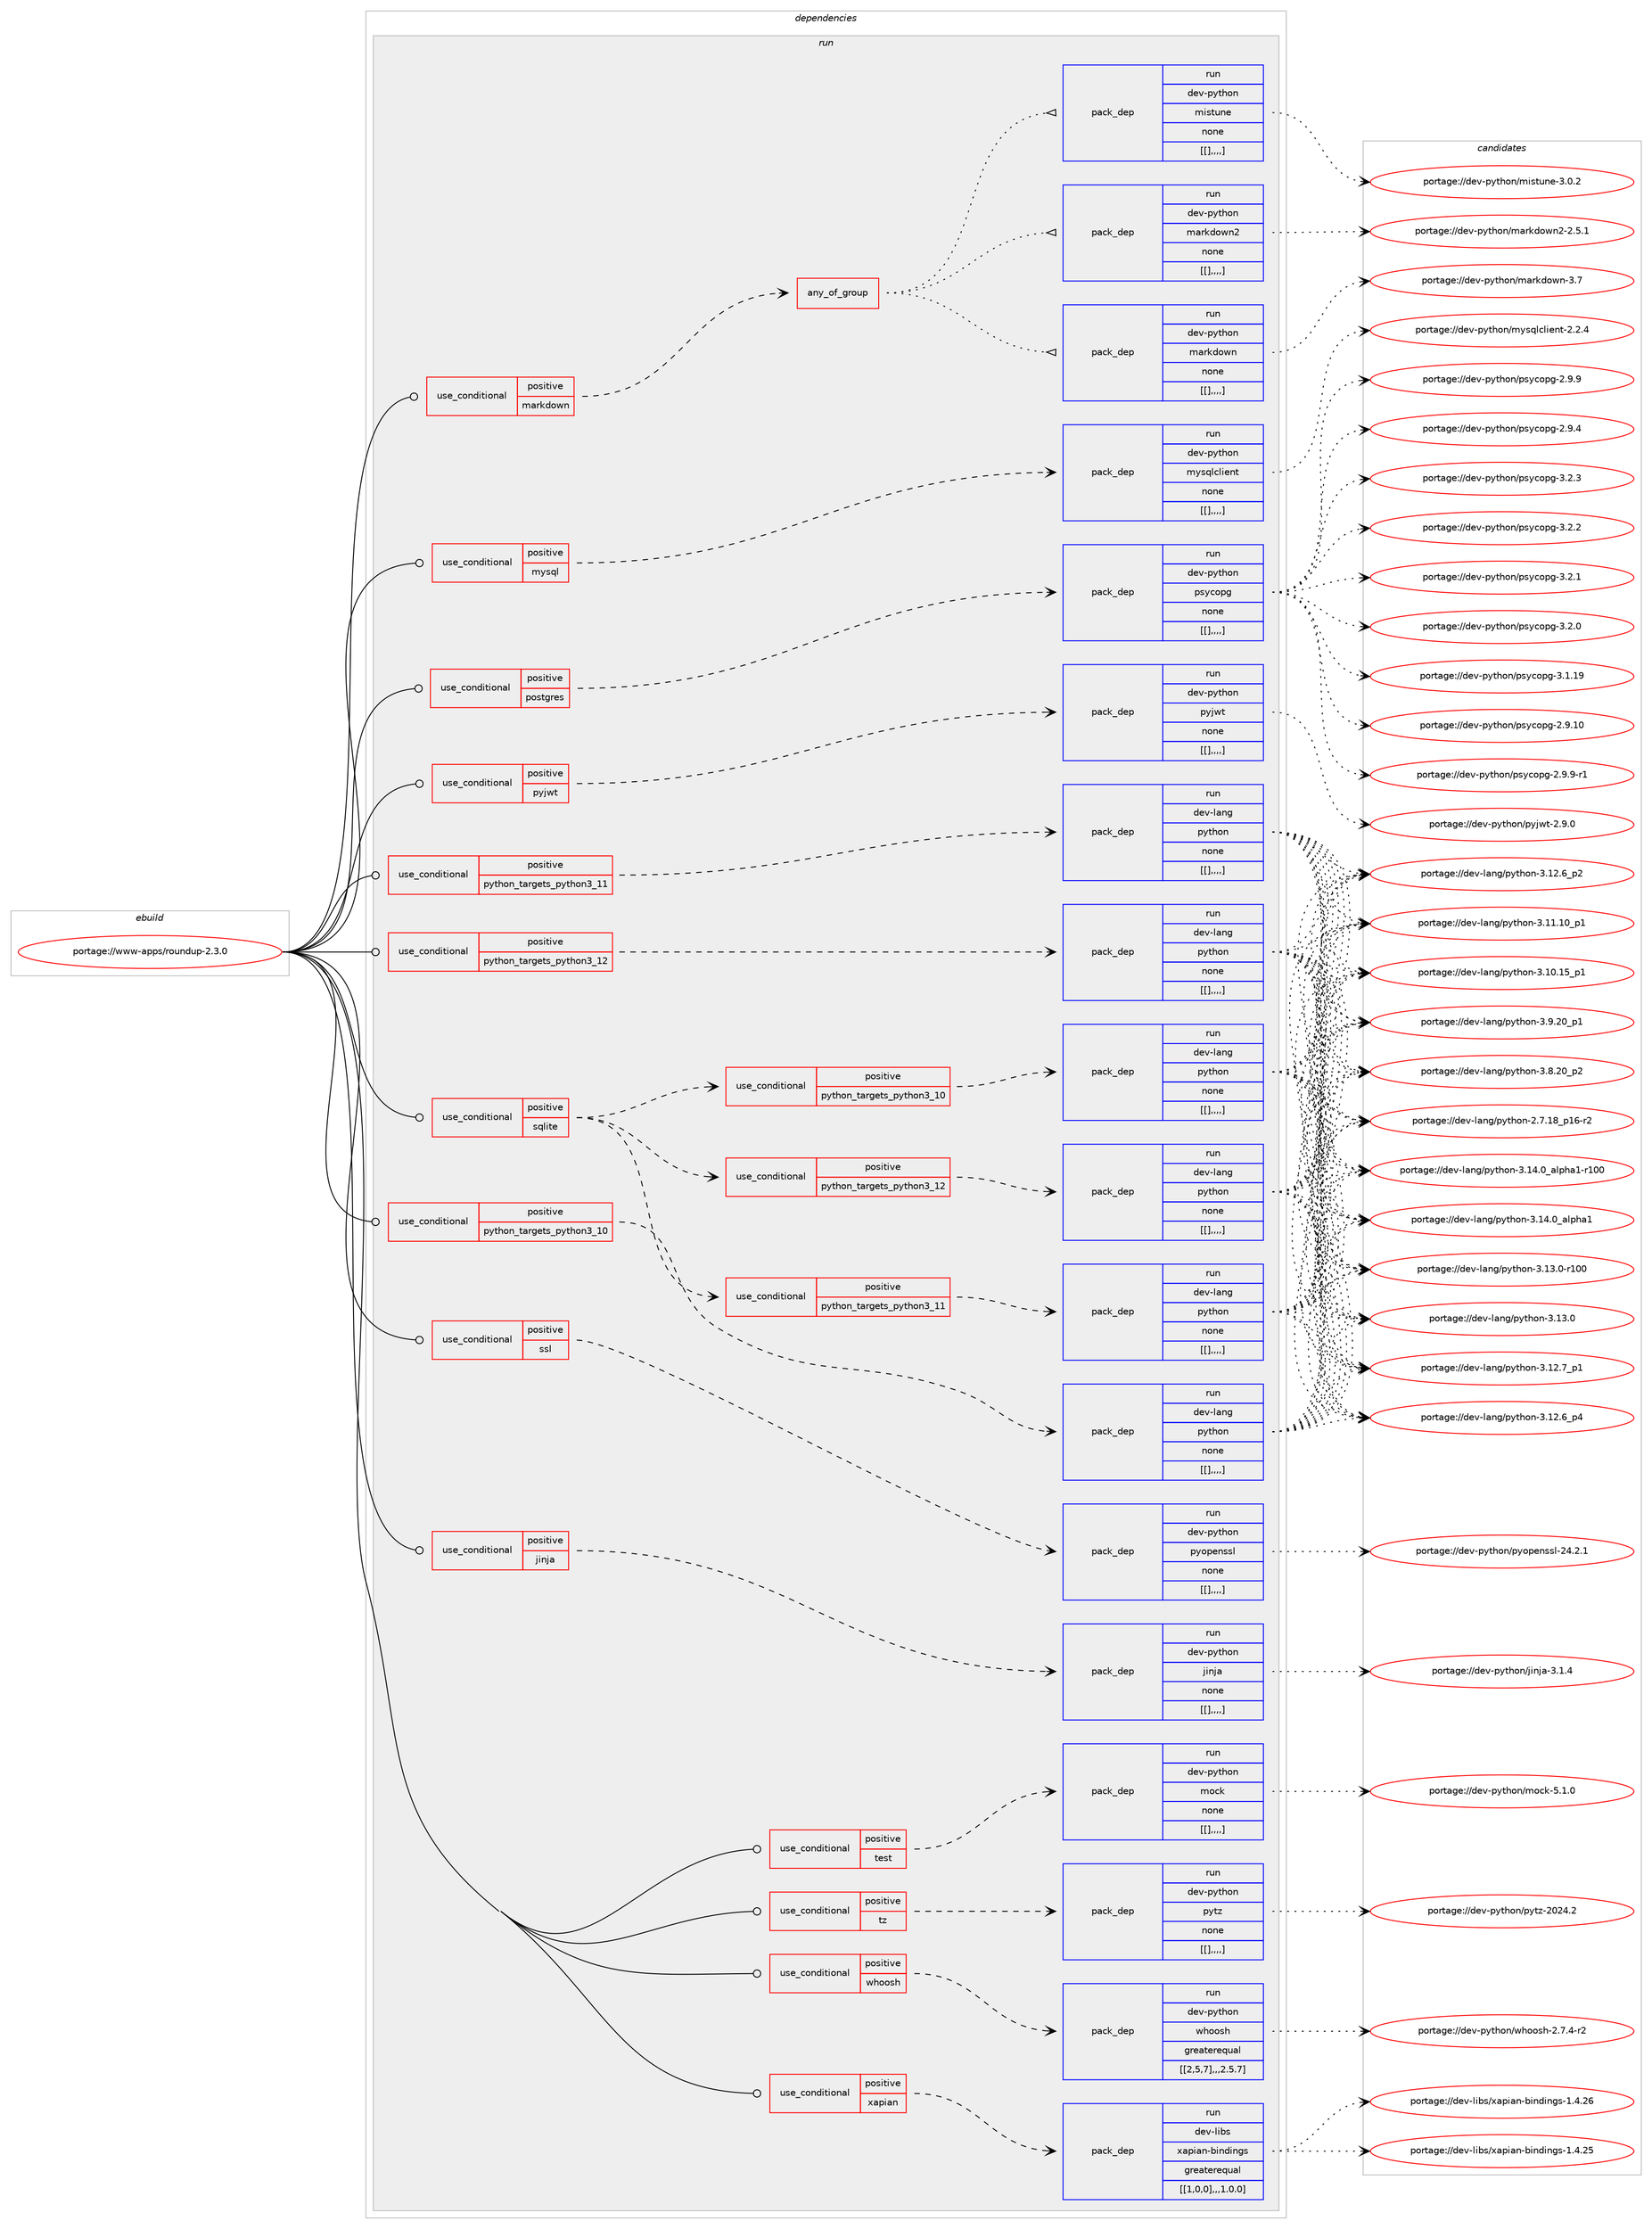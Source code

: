 digraph prolog {

# *************
# Graph options
# *************

newrank=true;
concentrate=true;
compound=true;
graph [rankdir=LR,fontname=Helvetica,fontsize=10,ranksep=1.5];#, ranksep=2.5, nodesep=0.2];
edge  [arrowhead=vee];
node  [fontname=Helvetica,fontsize=10];

# **********
# The ebuild
# **********

subgraph cluster_leftcol {
color=gray;
label=<<i>ebuild</i>>;
id [label="portage://www-apps/roundup-2.3.0", color=red, width=4, href="../www-apps/roundup-2.3.0.svg"];
}

# ****************
# The dependencies
# ****************

subgraph cluster_midcol {
color=gray;
label=<<i>dependencies</i>>;
subgraph cluster_compile {
fillcolor="#eeeeee";
style=filled;
label=<<i>compile</i>>;
}
subgraph cluster_compileandrun {
fillcolor="#eeeeee";
style=filled;
label=<<i>compile and run</i>>;
}
subgraph cluster_run {
fillcolor="#eeeeee";
style=filled;
label=<<i>run</i>>;
subgraph cond126294 {
dependency471736 [label=<<TABLE BORDER="0" CELLBORDER="1" CELLSPACING="0" CELLPADDING="4"><TR><TD ROWSPAN="3" CELLPADDING="10">use_conditional</TD></TR><TR><TD>positive</TD></TR><TR><TD>jinja</TD></TR></TABLE>>, shape=none, color=red];
subgraph pack341909 {
dependency471757 [label=<<TABLE BORDER="0" CELLBORDER="1" CELLSPACING="0" CELLPADDING="4" WIDTH="220"><TR><TD ROWSPAN="6" CELLPADDING="30">pack_dep</TD></TR><TR><TD WIDTH="110">run</TD></TR><TR><TD>dev-python</TD></TR><TR><TD>jinja</TD></TR><TR><TD>none</TD></TR><TR><TD>[[],,,,]</TD></TR></TABLE>>, shape=none, color=blue];
}
dependency471736:e -> dependency471757:w [weight=20,style="dashed",arrowhead="vee"];
}
id:e -> dependency471736:w [weight=20,style="solid",arrowhead="odot"];
subgraph cond126307 {
dependency471785 [label=<<TABLE BORDER="0" CELLBORDER="1" CELLSPACING="0" CELLPADDING="4"><TR><TD ROWSPAN="3" CELLPADDING="10">use_conditional</TD></TR><TR><TD>positive</TD></TR><TR><TD>markdown</TD></TR></TABLE>>, shape=none, color=red];
subgraph any3350 {
dependency471788 [label=<<TABLE BORDER="0" CELLBORDER="1" CELLSPACING="0" CELLPADDING="4"><TR><TD CELLPADDING="10">any_of_group</TD></TR></TABLE>>, shape=none, color=red];subgraph pack341975 {
dependency471854 [label=<<TABLE BORDER="0" CELLBORDER="1" CELLSPACING="0" CELLPADDING="4" WIDTH="220"><TR><TD ROWSPAN="6" CELLPADDING="30">pack_dep</TD></TR><TR><TD WIDTH="110">run</TD></TR><TR><TD>dev-python</TD></TR><TR><TD>markdown</TD></TR><TR><TD>none</TD></TR><TR><TD>[[],,,,]</TD></TR></TABLE>>, shape=none, color=blue];
}
dependency471788:e -> dependency471854:w [weight=20,style="dotted",arrowhead="oinv"];
subgraph pack341976 {
dependency471860 [label=<<TABLE BORDER="0" CELLBORDER="1" CELLSPACING="0" CELLPADDING="4" WIDTH="220"><TR><TD ROWSPAN="6" CELLPADDING="30">pack_dep</TD></TR><TR><TD WIDTH="110">run</TD></TR><TR><TD>dev-python</TD></TR><TR><TD>markdown2</TD></TR><TR><TD>none</TD></TR><TR><TD>[[],,,,]</TD></TR></TABLE>>, shape=none, color=blue];
}
dependency471788:e -> dependency471860:w [weight=20,style="dotted",arrowhead="oinv"];
subgraph pack341979 {
dependency471865 [label=<<TABLE BORDER="0" CELLBORDER="1" CELLSPACING="0" CELLPADDING="4" WIDTH="220"><TR><TD ROWSPAN="6" CELLPADDING="30">pack_dep</TD></TR><TR><TD WIDTH="110">run</TD></TR><TR><TD>dev-python</TD></TR><TR><TD>mistune</TD></TR><TR><TD>none</TD></TR><TR><TD>[[],,,,]</TD></TR></TABLE>>, shape=none, color=blue];
}
dependency471788:e -> dependency471865:w [weight=20,style="dotted",arrowhead="oinv"];
}
dependency471785:e -> dependency471788:w [weight=20,style="dashed",arrowhead="vee"];
}
id:e -> dependency471785:w [weight=20,style="solid",arrowhead="odot"];
subgraph cond126336 {
dependency471918 [label=<<TABLE BORDER="0" CELLBORDER="1" CELLSPACING="0" CELLPADDING="4"><TR><TD ROWSPAN="3" CELLPADDING="10">use_conditional</TD></TR><TR><TD>positive</TD></TR><TR><TD>mysql</TD></TR></TABLE>>, shape=none, color=red];
subgraph pack342032 {
dependency471955 [label=<<TABLE BORDER="0" CELLBORDER="1" CELLSPACING="0" CELLPADDING="4" WIDTH="220"><TR><TD ROWSPAN="6" CELLPADDING="30">pack_dep</TD></TR><TR><TD WIDTH="110">run</TD></TR><TR><TD>dev-python</TD></TR><TR><TD>mysqlclient</TD></TR><TR><TD>none</TD></TR><TR><TD>[[],,,,]</TD></TR></TABLE>>, shape=none, color=blue];
}
dependency471918:e -> dependency471955:w [weight=20,style="dashed",arrowhead="vee"];
}
id:e -> dependency471918:w [weight=20,style="solid",arrowhead="odot"];
subgraph cond126354 {
dependency472003 [label=<<TABLE BORDER="0" CELLBORDER="1" CELLSPACING="0" CELLPADDING="4"><TR><TD ROWSPAN="3" CELLPADDING="10">use_conditional</TD></TR><TR><TD>positive</TD></TR><TR><TD>postgres</TD></TR></TABLE>>, shape=none, color=red];
subgraph pack342123 {
dependency472056 [label=<<TABLE BORDER="0" CELLBORDER="1" CELLSPACING="0" CELLPADDING="4" WIDTH="220"><TR><TD ROWSPAN="6" CELLPADDING="30">pack_dep</TD></TR><TR><TD WIDTH="110">run</TD></TR><TR><TD>dev-python</TD></TR><TR><TD>psycopg</TD></TR><TR><TD>none</TD></TR><TR><TD>[[],,,,]</TD></TR></TABLE>>, shape=none, color=blue];
}
dependency472003:e -> dependency472056:w [weight=20,style="dashed",arrowhead="vee"];
}
id:e -> dependency472003:w [weight=20,style="solid",arrowhead="odot"];
subgraph cond126368 {
dependency472078 [label=<<TABLE BORDER="0" CELLBORDER="1" CELLSPACING="0" CELLPADDING="4"><TR><TD ROWSPAN="3" CELLPADDING="10">use_conditional</TD></TR><TR><TD>positive</TD></TR><TR><TD>pyjwt</TD></TR></TABLE>>, shape=none, color=red];
subgraph pack342159 {
dependency472123 [label=<<TABLE BORDER="0" CELLBORDER="1" CELLSPACING="0" CELLPADDING="4" WIDTH="220"><TR><TD ROWSPAN="6" CELLPADDING="30">pack_dep</TD></TR><TR><TD WIDTH="110">run</TD></TR><TR><TD>dev-python</TD></TR><TR><TD>pyjwt</TD></TR><TR><TD>none</TD></TR><TR><TD>[[],,,,]</TD></TR></TABLE>>, shape=none, color=blue];
}
dependency472078:e -> dependency472123:w [weight=20,style="dashed",arrowhead="vee"];
}
id:e -> dependency472078:w [weight=20,style="solid",arrowhead="odot"];
subgraph cond126384 {
dependency472198 [label=<<TABLE BORDER="0" CELLBORDER="1" CELLSPACING="0" CELLPADDING="4"><TR><TD ROWSPAN="3" CELLPADDING="10">use_conditional</TD></TR><TR><TD>positive</TD></TR><TR><TD>python_targets_python3_10</TD></TR></TABLE>>, shape=none, color=red];
subgraph pack342226 {
dependency472214 [label=<<TABLE BORDER="0" CELLBORDER="1" CELLSPACING="0" CELLPADDING="4" WIDTH="220"><TR><TD ROWSPAN="6" CELLPADDING="30">pack_dep</TD></TR><TR><TD WIDTH="110">run</TD></TR><TR><TD>dev-lang</TD></TR><TR><TD>python</TD></TR><TR><TD>none</TD></TR><TR><TD>[[],,,,]</TD></TR></TABLE>>, shape=none, color=blue];
}
dependency472198:e -> dependency472214:w [weight=20,style="dashed",arrowhead="vee"];
}
id:e -> dependency472198:w [weight=20,style="solid",arrowhead="odot"];
subgraph cond126410 {
dependency472222 [label=<<TABLE BORDER="0" CELLBORDER="1" CELLSPACING="0" CELLPADDING="4"><TR><TD ROWSPAN="3" CELLPADDING="10">use_conditional</TD></TR><TR><TD>positive</TD></TR><TR><TD>python_targets_python3_11</TD></TR></TABLE>>, shape=none, color=red];
subgraph pack342245 {
dependency472280 [label=<<TABLE BORDER="0" CELLBORDER="1" CELLSPACING="0" CELLPADDING="4" WIDTH="220"><TR><TD ROWSPAN="6" CELLPADDING="30">pack_dep</TD></TR><TR><TD WIDTH="110">run</TD></TR><TR><TD>dev-lang</TD></TR><TR><TD>python</TD></TR><TR><TD>none</TD></TR><TR><TD>[[],,,,]</TD></TR></TABLE>>, shape=none, color=blue];
}
dependency472222:e -> dependency472280:w [weight=20,style="dashed",arrowhead="vee"];
}
id:e -> dependency472222:w [weight=20,style="solid",arrowhead="odot"];
subgraph cond126429 {
dependency472366 [label=<<TABLE BORDER="0" CELLBORDER="1" CELLSPACING="0" CELLPADDING="4"><TR><TD ROWSPAN="3" CELLPADDING="10">use_conditional</TD></TR><TR><TD>positive</TD></TR><TR><TD>python_targets_python3_12</TD></TR></TABLE>>, shape=none, color=red];
subgraph pack342358 {
dependency472409 [label=<<TABLE BORDER="0" CELLBORDER="1" CELLSPACING="0" CELLPADDING="4" WIDTH="220"><TR><TD ROWSPAN="6" CELLPADDING="30">pack_dep</TD></TR><TR><TD WIDTH="110">run</TD></TR><TR><TD>dev-lang</TD></TR><TR><TD>python</TD></TR><TR><TD>none</TD></TR><TR><TD>[[],,,,]</TD></TR></TABLE>>, shape=none, color=blue];
}
dependency472366:e -> dependency472409:w [weight=20,style="dashed",arrowhead="vee"];
}
id:e -> dependency472366:w [weight=20,style="solid",arrowhead="odot"];
subgraph cond126459 {
dependency472416 [label=<<TABLE BORDER="0" CELLBORDER="1" CELLSPACING="0" CELLPADDING="4"><TR><TD ROWSPAN="3" CELLPADDING="10">use_conditional</TD></TR><TR><TD>positive</TD></TR><TR><TD>sqlite</TD></TR></TABLE>>, shape=none, color=red];
subgraph cond126474 {
dependency472505 [label=<<TABLE BORDER="0" CELLBORDER="1" CELLSPACING="0" CELLPADDING="4"><TR><TD ROWSPAN="3" CELLPADDING="10">use_conditional</TD></TR><TR><TD>positive</TD></TR><TR><TD>python_targets_python3_10</TD></TR></TABLE>>, shape=none, color=red];
subgraph pack342461 {
dependency472526 [label=<<TABLE BORDER="0" CELLBORDER="1" CELLSPACING="0" CELLPADDING="4" WIDTH="220"><TR><TD ROWSPAN="6" CELLPADDING="30">pack_dep</TD></TR><TR><TD WIDTH="110">run</TD></TR><TR><TD>dev-lang</TD></TR><TR><TD>python</TD></TR><TR><TD>none</TD></TR><TR><TD>[[],,,,]</TD></TR></TABLE>>, shape=none, color=blue];
}
dependency472505:e -> dependency472526:w [weight=20,style="dashed",arrowhead="vee"];
}
dependency472416:e -> dependency472505:w [weight=20,style="dashed",arrowhead="vee"];
subgraph cond126493 {
dependency472566 [label=<<TABLE BORDER="0" CELLBORDER="1" CELLSPACING="0" CELLPADDING="4"><TR><TD ROWSPAN="3" CELLPADDING="10">use_conditional</TD></TR><TR><TD>positive</TD></TR><TR><TD>python_targets_python3_11</TD></TR></TABLE>>, shape=none, color=red];
subgraph pack342507 {
dependency472625 [label=<<TABLE BORDER="0" CELLBORDER="1" CELLSPACING="0" CELLPADDING="4" WIDTH="220"><TR><TD ROWSPAN="6" CELLPADDING="30">pack_dep</TD></TR><TR><TD WIDTH="110">run</TD></TR><TR><TD>dev-lang</TD></TR><TR><TD>python</TD></TR><TR><TD>none</TD></TR><TR><TD>[[],,,,]</TD></TR></TABLE>>, shape=none, color=blue];
}
dependency472566:e -> dependency472625:w [weight=20,style="dashed",arrowhead="vee"];
}
dependency472416:e -> dependency472566:w [weight=20,style="dashed",arrowhead="vee"];
subgraph cond126535 {
dependency472732 [label=<<TABLE BORDER="0" CELLBORDER="1" CELLSPACING="0" CELLPADDING="4"><TR><TD ROWSPAN="3" CELLPADDING="10">use_conditional</TD></TR><TR><TD>positive</TD></TR><TR><TD>python_targets_python3_12</TD></TR></TABLE>>, shape=none, color=red];
subgraph pack342645 {
dependency472799 [label=<<TABLE BORDER="0" CELLBORDER="1" CELLSPACING="0" CELLPADDING="4" WIDTH="220"><TR><TD ROWSPAN="6" CELLPADDING="30">pack_dep</TD></TR><TR><TD WIDTH="110">run</TD></TR><TR><TD>dev-lang</TD></TR><TR><TD>python</TD></TR><TR><TD>none</TD></TR><TR><TD>[[],,,,]</TD></TR></TABLE>>, shape=none, color=blue];
}
dependency472732:e -> dependency472799:w [weight=20,style="dashed",arrowhead="vee"];
}
dependency472416:e -> dependency472732:w [weight=20,style="dashed",arrowhead="vee"];
}
id:e -> dependency472416:w [weight=20,style="solid",arrowhead="odot"];
subgraph cond126558 {
dependency472872 [label=<<TABLE BORDER="0" CELLBORDER="1" CELLSPACING="0" CELLPADDING="4"><TR><TD ROWSPAN="3" CELLPADDING="10">use_conditional</TD></TR><TR><TD>positive</TD></TR><TR><TD>ssl</TD></TR></TABLE>>, shape=none, color=red];
subgraph pack342711 {
dependency472875 [label=<<TABLE BORDER="0" CELLBORDER="1" CELLSPACING="0" CELLPADDING="4" WIDTH="220"><TR><TD ROWSPAN="6" CELLPADDING="30">pack_dep</TD></TR><TR><TD WIDTH="110">run</TD></TR><TR><TD>dev-python</TD></TR><TR><TD>pyopenssl</TD></TR><TR><TD>none</TD></TR><TR><TD>[[],,,,]</TD></TR></TABLE>>, shape=none, color=blue];
}
dependency472872:e -> dependency472875:w [weight=20,style="dashed",arrowhead="vee"];
}
id:e -> dependency472872:w [weight=20,style="solid",arrowhead="odot"];
subgraph cond126599 {
dependency472924 [label=<<TABLE BORDER="0" CELLBORDER="1" CELLSPACING="0" CELLPADDING="4"><TR><TD ROWSPAN="3" CELLPADDING="10">use_conditional</TD></TR><TR><TD>positive</TD></TR><TR><TD>test</TD></TR></TABLE>>, shape=none, color=red];
subgraph pack342758 {
dependency472977 [label=<<TABLE BORDER="0" CELLBORDER="1" CELLSPACING="0" CELLPADDING="4" WIDTH="220"><TR><TD ROWSPAN="6" CELLPADDING="30">pack_dep</TD></TR><TR><TD WIDTH="110">run</TD></TR><TR><TD>dev-python</TD></TR><TR><TD>mock</TD></TR><TR><TD>none</TD></TR><TR><TD>[[],,,,]</TD></TR></TABLE>>, shape=none, color=blue];
}
dependency472924:e -> dependency472977:w [weight=20,style="dashed",arrowhead="vee"];
}
id:e -> dependency472924:w [weight=20,style="solid",arrowhead="odot"];
subgraph cond126643 {
dependency473099 [label=<<TABLE BORDER="0" CELLBORDER="1" CELLSPACING="0" CELLPADDING="4"><TR><TD ROWSPAN="3" CELLPADDING="10">use_conditional</TD></TR><TR><TD>positive</TD></TR><TR><TD>tz</TD></TR></TABLE>>, shape=none, color=red];
subgraph pack342873 {
dependency473145 [label=<<TABLE BORDER="0" CELLBORDER="1" CELLSPACING="0" CELLPADDING="4" WIDTH="220"><TR><TD ROWSPAN="6" CELLPADDING="30">pack_dep</TD></TR><TR><TD WIDTH="110">run</TD></TR><TR><TD>dev-python</TD></TR><TR><TD>pytz</TD></TR><TR><TD>none</TD></TR><TR><TD>[[],,,,]</TD></TR></TABLE>>, shape=none, color=blue];
}
dependency473099:e -> dependency473145:w [weight=20,style="dashed",arrowhead="vee"];
}
id:e -> dependency473099:w [weight=20,style="solid",arrowhead="odot"];
subgraph cond126677 {
dependency473170 [label=<<TABLE BORDER="0" CELLBORDER="1" CELLSPACING="0" CELLPADDING="4"><TR><TD ROWSPAN="3" CELLPADDING="10">use_conditional</TD></TR><TR><TD>positive</TD></TR><TR><TD>whoosh</TD></TR></TABLE>>, shape=none, color=red];
subgraph pack342954 {
dependency473262 [label=<<TABLE BORDER="0" CELLBORDER="1" CELLSPACING="0" CELLPADDING="4" WIDTH="220"><TR><TD ROWSPAN="6" CELLPADDING="30">pack_dep</TD></TR><TR><TD WIDTH="110">run</TD></TR><TR><TD>dev-python</TD></TR><TR><TD>whoosh</TD></TR><TR><TD>greaterequal</TD></TR><TR><TD>[[2,5,7],,,2.5.7]</TD></TR></TABLE>>, shape=none, color=blue];
}
dependency473170:e -> dependency473262:w [weight=20,style="dashed",arrowhead="vee"];
}
id:e -> dependency473170:w [weight=20,style="solid",arrowhead="odot"];
subgraph cond126703 {
dependency473269 [label=<<TABLE BORDER="0" CELLBORDER="1" CELLSPACING="0" CELLPADDING="4"><TR><TD ROWSPAN="3" CELLPADDING="10">use_conditional</TD></TR><TR><TD>positive</TD></TR><TR><TD>xapian</TD></TR></TABLE>>, shape=none, color=red];
subgraph pack342991 {
dependency473321 [label=<<TABLE BORDER="0" CELLBORDER="1" CELLSPACING="0" CELLPADDING="4" WIDTH="220"><TR><TD ROWSPAN="6" CELLPADDING="30">pack_dep</TD></TR><TR><TD WIDTH="110">run</TD></TR><TR><TD>dev-libs</TD></TR><TR><TD>xapian-bindings</TD></TR><TR><TD>greaterequal</TD></TR><TR><TD>[[1,0,0],,,1.0.0]</TD></TR></TABLE>>, shape=none, color=blue];
}
dependency473269:e -> dependency473321:w [weight=20,style="dashed",arrowhead="vee"];
}
id:e -> dependency473269:w [weight=20,style="solid",arrowhead="odot"];
}
}

# **************
# The candidates
# **************

subgraph cluster_choices {
rank=same;
color=gray;
label=<<i>candidates</i>>;

subgraph choice342174 {
color=black;
nodesep=1;
choice100101118451121211161041111104710610511010697455146494652 [label="portage://dev-python/jinja-3.1.4", color=red, width=4,href="../dev-python/jinja-3.1.4.svg"];
dependency471757:e -> choice100101118451121211161041111104710610511010697455146494652:w [style=dotted,weight="100"];
}
subgraph choice342179 {
color=black;
nodesep=1;
choice10010111845112121116104111110471099711410710011111911045514655 [label="portage://dev-python/markdown-3.7", color=red, width=4,href="../dev-python/markdown-3.7.svg"];
dependency471854:e -> choice10010111845112121116104111110471099711410710011111911045514655:w [style=dotted,weight="100"];
}
subgraph choice342189 {
color=black;
nodesep=1;
choice10010111845112121116104111110471099711410710011111911050455046534649 [label="portage://dev-python/markdown2-2.5.1", color=red, width=4,href="../dev-python/markdown2-2.5.1.svg"];
dependency471860:e -> choice10010111845112121116104111110471099711410710011111911050455046534649:w [style=dotted,weight="100"];
}
subgraph choice342192 {
color=black;
nodesep=1;
choice1001011184511212111610411111047109105115116117110101455146484650 [label="portage://dev-python/mistune-3.0.2", color=red, width=4,href="../dev-python/mistune-3.0.2.svg"];
dependency471865:e -> choice1001011184511212111610411111047109105115116117110101455146484650:w [style=dotted,weight="100"];
}
subgraph choice342197 {
color=black;
nodesep=1;
choice100101118451121211161041111104710912111511310899108105101110116455046504652 [label="portage://dev-python/mysqlclient-2.2.4", color=red, width=4,href="../dev-python/mysqlclient-2.2.4.svg"];
dependency471955:e -> choice100101118451121211161041111104710912111511310899108105101110116455046504652:w [style=dotted,weight="100"];
}
subgraph choice342212 {
color=black;
nodesep=1;
choice100101118451121211161041111104711211512199111112103455146504651 [label="portage://dev-python/psycopg-3.2.3", color=red, width=4,href="../dev-python/psycopg-3.2.3.svg"];
choice100101118451121211161041111104711211512199111112103455146504650 [label="portage://dev-python/psycopg-3.2.2", color=red, width=4,href="../dev-python/psycopg-3.2.2.svg"];
choice100101118451121211161041111104711211512199111112103455146504649 [label="portage://dev-python/psycopg-3.2.1", color=red, width=4,href="../dev-python/psycopg-3.2.1.svg"];
choice100101118451121211161041111104711211512199111112103455146504648 [label="portage://dev-python/psycopg-3.2.0", color=red, width=4,href="../dev-python/psycopg-3.2.0.svg"];
choice10010111845112121116104111110471121151219911111210345514649464957 [label="portage://dev-python/psycopg-3.1.19", color=red, width=4,href="../dev-python/psycopg-3.1.19.svg"];
choice10010111845112121116104111110471121151219911111210345504657464948 [label="portage://dev-python/psycopg-2.9.10", color=red, width=4,href="../dev-python/psycopg-2.9.10.svg"];
choice1001011184511212111610411111047112115121991111121034550465746574511449 [label="portage://dev-python/psycopg-2.9.9-r1", color=red, width=4,href="../dev-python/psycopg-2.9.9-r1.svg"];
choice100101118451121211161041111104711211512199111112103455046574657 [label="portage://dev-python/psycopg-2.9.9", color=red, width=4,href="../dev-python/psycopg-2.9.9.svg"];
choice100101118451121211161041111104711211512199111112103455046574652 [label="portage://dev-python/psycopg-2.9.4", color=red, width=4,href="../dev-python/psycopg-2.9.4.svg"];
dependency472056:e -> choice100101118451121211161041111104711211512199111112103455146504651:w [style=dotted,weight="100"];
dependency472056:e -> choice100101118451121211161041111104711211512199111112103455146504650:w [style=dotted,weight="100"];
dependency472056:e -> choice100101118451121211161041111104711211512199111112103455146504649:w [style=dotted,weight="100"];
dependency472056:e -> choice100101118451121211161041111104711211512199111112103455146504648:w [style=dotted,weight="100"];
dependency472056:e -> choice10010111845112121116104111110471121151219911111210345514649464957:w [style=dotted,weight="100"];
dependency472056:e -> choice10010111845112121116104111110471121151219911111210345504657464948:w [style=dotted,weight="100"];
dependency472056:e -> choice1001011184511212111610411111047112115121991111121034550465746574511449:w [style=dotted,weight="100"];
dependency472056:e -> choice100101118451121211161041111104711211512199111112103455046574657:w [style=dotted,weight="100"];
dependency472056:e -> choice100101118451121211161041111104711211512199111112103455046574652:w [style=dotted,weight="100"];
}
subgraph choice342222 {
color=black;
nodesep=1;
choice1001011184511212111610411111047112121106119116455046574648 [label="portage://dev-python/pyjwt-2.9.0", color=red, width=4,href="../dev-python/pyjwt-2.9.0.svg"];
dependency472123:e -> choice1001011184511212111610411111047112121106119116455046574648:w [style=dotted,weight="100"];
}
subgraph choice342259 {
color=black;
nodesep=1;
choice100101118451089711010347112121116104111110455146495246489597108112104974945114494848 [label="portage://dev-lang/python-3.14.0_alpha1-r100", color=red, width=4,href="../dev-lang/python-3.14.0_alpha1-r100.svg"];
choice1001011184510897110103471121211161041111104551464952464895971081121049749 [label="portage://dev-lang/python-3.14.0_alpha1", color=red, width=4,href="../dev-lang/python-3.14.0_alpha1.svg"];
choice1001011184510897110103471121211161041111104551464951464845114494848 [label="portage://dev-lang/python-3.13.0-r100", color=red, width=4,href="../dev-lang/python-3.13.0-r100.svg"];
choice10010111845108971101034711212111610411111045514649514648 [label="portage://dev-lang/python-3.13.0", color=red, width=4,href="../dev-lang/python-3.13.0.svg"];
choice100101118451089711010347112121116104111110455146495046559511249 [label="portage://dev-lang/python-3.12.7_p1", color=red, width=4,href="../dev-lang/python-3.12.7_p1.svg"];
choice100101118451089711010347112121116104111110455146495046549511252 [label="portage://dev-lang/python-3.12.6_p4", color=red, width=4,href="../dev-lang/python-3.12.6_p4.svg"];
choice100101118451089711010347112121116104111110455146495046549511250 [label="portage://dev-lang/python-3.12.6_p2", color=red, width=4,href="../dev-lang/python-3.12.6_p2.svg"];
choice10010111845108971101034711212111610411111045514649494649489511249 [label="portage://dev-lang/python-3.11.10_p1", color=red, width=4,href="../dev-lang/python-3.11.10_p1.svg"];
choice10010111845108971101034711212111610411111045514649484649539511249 [label="portage://dev-lang/python-3.10.15_p1", color=red, width=4,href="../dev-lang/python-3.10.15_p1.svg"];
choice100101118451089711010347112121116104111110455146574650489511249 [label="portage://dev-lang/python-3.9.20_p1", color=red, width=4,href="../dev-lang/python-3.9.20_p1.svg"];
choice100101118451089711010347112121116104111110455146564650489511250 [label="portage://dev-lang/python-3.8.20_p2", color=red, width=4,href="../dev-lang/python-3.8.20_p2.svg"];
choice100101118451089711010347112121116104111110455046554649569511249544511450 [label="portage://dev-lang/python-2.7.18_p16-r2", color=red, width=4,href="../dev-lang/python-2.7.18_p16-r2.svg"];
dependency472214:e -> choice100101118451089711010347112121116104111110455146495246489597108112104974945114494848:w [style=dotted,weight="100"];
dependency472214:e -> choice1001011184510897110103471121211161041111104551464952464895971081121049749:w [style=dotted,weight="100"];
dependency472214:e -> choice1001011184510897110103471121211161041111104551464951464845114494848:w [style=dotted,weight="100"];
dependency472214:e -> choice10010111845108971101034711212111610411111045514649514648:w [style=dotted,weight="100"];
dependency472214:e -> choice100101118451089711010347112121116104111110455146495046559511249:w [style=dotted,weight="100"];
dependency472214:e -> choice100101118451089711010347112121116104111110455146495046549511252:w [style=dotted,weight="100"];
dependency472214:e -> choice100101118451089711010347112121116104111110455146495046549511250:w [style=dotted,weight="100"];
dependency472214:e -> choice10010111845108971101034711212111610411111045514649494649489511249:w [style=dotted,weight="100"];
dependency472214:e -> choice10010111845108971101034711212111610411111045514649484649539511249:w [style=dotted,weight="100"];
dependency472214:e -> choice100101118451089711010347112121116104111110455146574650489511249:w [style=dotted,weight="100"];
dependency472214:e -> choice100101118451089711010347112121116104111110455146564650489511250:w [style=dotted,weight="100"];
dependency472214:e -> choice100101118451089711010347112121116104111110455046554649569511249544511450:w [style=dotted,weight="100"];
}
subgraph choice342276 {
color=black;
nodesep=1;
choice100101118451089711010347112121116104111110455146495246489597108112104974945114494848 [label="portage://dev-lang/python-3.14.0_alpha1-r100", color=red, width=4,href="../dev-lang/python-3.14.0_alpha1-r100.svg"];
choice1001011184510897110103471121211161041111104551464952464895971081121049749 [label="portage://dev-lang/python-3.14.0_alpha1", color=red, width=4,href="../dev-lang/python-3.14.0_alpha1.svg"];
choice1001011184510897110103471121211161041111104551464951464845114494848 [label="portage://dev-lang/python-3.13.0-r100", color=red, width=4,href="../dev-lang/python-3.13.0-r100.svg"];
choice10010111845108971101034711212111610411111045514649514648 [label="portage://dev-lang/python-3.13.0", color=red, width=4,href="../dev-lang/python-3.13.0.svg"];
choice100101118451089711010347112121116104111110455146495046559511249 [label="portage://dev-lang/python-3.12.7_p1", color=red, width=4,href="../dev-lang/python-3.12.7_p1.svg"];
choice100101118451089711010347112121116104111110455146495046549511252 [label="portage://dev-lang/python-3.12.6_p4", color=red, width=4,href="../dev-lang/python-3.12.6_p4.svg"];
choice100101118451089711010347112121116104111110455146495046549511250 [label="portage://dev-lang/python-3.12.6_p2", color=red, width=4,href="../dev-lang/python-3.12.6_p2.svg"];
choice10010111845108971101034711212111610411111045514649494649489511249 [label="portage://dev-lang/python-3.11.10_p1", color=red, width=4,href="../dev-lang/python-3.11.10_p1.svg"];
choice10010111845108971101034711212111610411111045514649484649539511249 [label="portage://dev-lang/python-3.10.15_p1", color=red, width=4,href="../dev-lang/python-3.10.15_p1.svg"];
choice100101118451089711010347112121116104111110455146574650489511249 [label="portage://dev-lang/python-3.9.20_p1", color=red, width=4,href="../dev-lang/python-3.9.20_p1.svg"];
choice100101118451089711010347112121116104111110455146564650489511250 [label="portage://dev-lang/python-3.8.20_p2", color=red, width=4,href="../dev-lang/python-3.8.20_p2.svg"];
choice100101118451089711010347112121116104111110455046554649569511249544511450 [label="portage://dev-lang/python-2.7.18_p16-r2", color=red, width=4,href="../dev-lang/python-2.7.18_p16-r2.svg"];
dependency472280:e -> choice100101118451089711010347112121116104111110455146495246489597108112104974945114494848:w [style=dotted,weight="100"];
dependency472280:e -> choice1001011184510897110103471121211161041111104551464952464895971081121049749:w [style=dotted,weight="100"];
dependency472280:e -> choice1001011184510897110103471121211161041111104551464951464845114494848:w [style=dotted,weight="100"];
dependency472280:e -> choice10010111845108971101034711212111610411111045514649514648:w [style=dotted,weight="100"];
dependency472280:e -> choice100101118451089711010347112121116104111110455146495046559511249:w [style=dotted,weight="100"];
dependency472280:e -> choice100101118451089711010347112121116104111110455146495046549511252:w [style=dotted,weight="100"];
dependency472280:e -> choice100101118451089711010347112121116104111110455146495046549511250:w [style=dotted,weight="100"];
dependency472280:e -> choice10010111845108971101034711212111610411111045514649494649489511249:w [style=dotted,weight="100"];
dependency472280:e -> choice10010111845108971101034711212111610411111045514649484649539511249:w [style=dotted,weight="100"];
dependency472280:e -> choice100101118451089711010347112121116104111110455146574650489511249:w [style=dotted,weight="100"];
dependency472280:e -> choice100101118451089711010347112121116104111110455146564650489511250:w [style=dotted,weight="100"];
dependency472280:e -> choice100101118451089711010347112121116104111110455046554649569511249544511450:w [style=dotted,weight="100"];
}
subgraph choice342286 {
color=black;
nodesep=1;
choice100101118451089711010347112121116104111110455146495246489597108112104974945114494848 [label="portage://dev-lang/python-3.14.0_alpha1-r100", color=red, width=4,href="../dev-lang/python-3.14.0_alpha1-r100.svg"];
choice1001011184510897110103471121211161041111104551464952464895971081121049749 [label="portage://dev-lang/python-3.14.0_alpha1", color=red, width=4,href="../dev-lang/python-3.14.0_alpha1.svg"];
choice1001011184510897110103471121211161041111104551464951464845114494848 [label="portage://dev-lang/python-3.13.0-r100", color=red, width=4,href="../dev-lang/python-3.13.0-r100.svg"];
choice10010111845108971101034711212111610411111045514649514648 [label="portage://dev-lang/python-3.13.0", color=red, width=4,href="../dev-lang/python-3.13.0.svg"];
choice100101118451089711010347112121116104111110455146495046559511249 [label="portage://dev-lang/python-3.12.7_p1", color=red, width=4,href="../dev-lang/python-3.12.7_p1.svg"];
choice100101118451089711010347112121116104111110455146495046549511252 [label="portage://dev-lang/python-3.12.6_p4", color=red, width=4,href="../dev-lang/python-3.12.6_p4.svg"];
choice100101118451089711010347112121116104111110455146495046549511250 [label="portage://dev-lang/python-3.12.6_p2", color=red, width=4,href="../dev-lang/python-3.12.6_p2.svg"];
choice10010111845108971101034711212111610411111045514649494649489511249 [label="portage://dev-lang/python-3.11.10_p1", color=red, width=4,href="../dev-lang/python-3.11.10_p1.svg"];
choice10010111845108971101034711212111610411111045514649484649539511249 [label="portage://dev-lang/python-3.10.15_p1", color=red, width=4,href="../dev-lang/python-3.10.15_p1.svg"];
choice100101118451089711010347112121116104111110455146574650489511249 [label="portage://dev-lang/python-3.9.20_p1", color=red, width=4,href="../dev-lang/python-3.9.20_p1.svg"];
choice100101118451089711010347112121116104111110455146564650489511250 [label="portage://dev-lang/python-3.8.20_p2", color=red, width=4,href="../dev-lang/python-3.8.20_p2.svg"];
choice100101118451089711010347112121116104111110455046554649569511249544511450 [label="portage://dev-lang/python-2.7.18_p16-r2", color=red, width=4,href="../dev-lang/python-2.7.18_p16-r2.svg"];
dependency472409:e -> choice100101118451089711010347112121116104111110455146495246489597108112104974945114494848:w [style=dotted,weight="100"];
dependency472409:e -> choice1001011184510897110103471121211161041111104551464952464895971081121049749:w [style=dotted,weight="100"];
dependency472409:e -> choice1001011184510897110103471121211161041111104551464951464845114494848:w [style=dotted,weight="100"];
dependency472409:e -> choice10010111845108971101034711212111610411111045514649514648:w [style=dotted,weight="100"];
dependency472409:e -> choice100101118451089711010347112121116104111110455146495046559511249:w [style=dotted,weight="100"];
dependency472409:e -> choice100101118451089711010347112121116104111110455146495046549511252:w [style=dotted,weight="100"];
dependency472409:e -> choice100101118451089711010347112121116104111110455146495046549511250:w [style=dotted,weight="100"];
dependency472409:e -> choice10010111845108971101034711212111610411111045514649494649489511249:w [style=dotted,weight="100"];
dependency472409:e -> choice10010111845108971101034711212111610411111045514649484649539511249:w [style=dotted,weight="100"];
dependency472409:e -> choice100101118451089711010347112121116104111110455146574650489511249:w [style=dotted,weight="100"];
dependency472409:e -> choice100101118451089711010347112121116104111110455146564650489511250:w [style=dotted,weight="100"];
dependency472409:e -> choice100101118451089711010347112121116104111110455046554649569511249544511450:w [style=dotted,weight="100"];
}
subgraph choice342291 {
color=black;
nodesep=1;
choice100101118451089711010347112121116104111110455146495246489597108112104974945114494848 [label="portage://dev-lang/python-3.14.0_alpha1-r100", color=red, width=4,href="../dev-lang/python-3.14.0_alpha1-r100.svg"];
choice1001011184510897110103471121211161041111104551464952464895971081121049749 [label="portage://dev-lang/python-3.14.0_alpha1", color=red, width=4,href="../dev-lang/python-3.14.0_alpha1.svg"];
choice1001011184510897110103471121211161041111104551464951464845114494848 [label="portage://dev-lang/python-3.13.0-r100", color=red, width=4,href="../dev-lang/python-3.13.0-r100.svg"];
choice10010111845108971101034711212111610411111045514649514648 [label="portage://dev-lang/python-3.13.0", color=red, width=4,href="../dev-lang/python-3.13.0.svg"];
choice100101118451089711010347112121116104111110455146495046559511249 [label="portage://dev-lang/python-3.12.7_p1", color=red, width=4,href="../dev-lang/python-3.12.7_p1.svg"];
choice100101118451089711010347112121116104111110455146495046549511252 [label="portage://dev-lang/python-3.12.6_p4", color=red, width=4,href="../dev-lang/python-3.12.6_p4.svg"];
choice100101118451089711010347112121116104111110455146495046549511250 [label="portage://dev-lang/python-3.12.6_p2", color=red, width=4,href="../dev-lang/python-3.12.6_p2.svg"];
choice10010111845108971101034711212111610411111045514649494649489511249 [label="portage://dev-lang/python-3.11.10_p1", color=red, width=4,href="../dev-lang/python-3.11.10_p1.svg"];
choice10010111845108971101034711212111610411111045514649484649539511249 [label="portage://dev-lang/python-3.10.15_p1", color=red, width=4,href="../dev-lang/python-3.10.15_p1.svg"];
choice100101118451089711010347112121116104111110455146574650489511249 [label="portage://dev-lang/python-3.9.20_p1", color=red, width=4,href="../dev-lang/python-3.9.20_p1.svg"];
choice100101118451089711010347112121116104111110455146564650489511250 [label="portage://dev-lang/python-3.8.20_p2", color=red, width=4,href="../dev-lang/python-3.8.20_p2.svg"];
choice100101118451089711010347112121116104111110455046554649569511249544511450 [label="portage://dev-lang/python-2.7.18_p16-r2", color=red, width=4,href="../dev-lang/python-2.7.18_p16-r2.svg"];
dependency472526:e -> choice100101118451089711010347112121116104111110455146495246489597108112104974945114494848:w [style=dotted,weight="100"];
dependency472526:e -> choice1001011184510897110103471121211161041111104551464952464895971081121049749:w [style=dotted,weight="100"];
dependency472526:e -> choice1001011184510897110103471121211161041111104551464951464845114494848:w [style=dotted,weight="100"];
dependency472526:e -> choice10010111845108971101034711212111610411111045514649514648:w [style=dotted,weight="100"];
dependency472526:e -> choice100101118451089711010347112121116104111110455146495046559511249:w [style=dotted,weight="100"];
dependency472526:e -> choice100101118451089711010347112121116104111110455146495046549511252:w [style=dotted,weight="100"];
dependency472526:e -> choice100101118451089711010347112121116104111110455146495046549511250:w [style=dotted,weight="100"];
dependency472526:e -> choice10010111845108971101034711212111610411111045514649494649489511249:w [style=dotted,weight="100"];
dependency472526:e -> choice10010111845108971101034711212111610411111045514649484649539511249:w [style=dotted,weight="100"];
dependency472526:e -> choice100101118451089711010347112121116104111110455146574650489511249:w [style=dotted,weight="100"];
dependency472526:e -> choice100101118451089711010347112121116104111110455146564650489511250:w [style=dotted,weight="100"];
dependency472526:e -> choice100101118451089711010347112121116104111110455046554649569511249544511450:w [style=dotted,weight="100"];
}
subgraph choice342301 {
color=black;
nodesep=1;
choice100101118451089711010347112121116104111110455146495246489597108112104974945114494848 [label="portage://dev-lang/python-3.14.0_alpha1-r100", color=red, width=4,href="../dev-lang/python-3.14.0_alpha1-r100.svg"];
choice1001011184510897110103471121211161041111104551464952464895971081121049749 [label="portage://dev-lang/python-3.14.0_alpha1", color=red, width=4,href="../dev-lang/python-3.14.0_alpha1.svg"];
choice1001011184510897110103471121211161041111104551464951464845114494848 [label="portage://dev-lang/python-3.13.0-r100", color=red, width=4,href="../dev-lang/python-3.13.0-r100.svg"];
choice10010111845108971101034711212111610411111045514649514648 [label="portage://dev-lang/python-3.13.0", color=red, width=4,href="../dev-lang/python-3.13.0.svg"];
choice100101118451089711010347112121116104111110455146495046559511249 [label="portage://dev-lang/python-3.12.7_p1", color=red, width=4,href="../dev-lang/python-3.12.7_p1.svg"];
choice100101118451089711010347112121116104111110455146495046549511252 [label="portage://dev-lang/python-3.12.6_p4", color=red, width=4,href="../dev-lang/python-3.12.6_p4.svg"];
choice100101118451089711010347112121116104111110455146495046549511250 [label="portage://dev-lang/python-3.12.6_p2", color=red, width=4,href="../dev-lang/python-3.12.6_p2.svg"];
choice10010111845108971101034711212111610411111045514649494649489511249 [label="portage://dev-lang/python-3.11.10_p1", color=red, width=4,href="../dev-lang/python-3.11.10_p1.svg"];
choice10010111845108971101034711212111610411111045514649484649539511249 [label="portage://dev-lang/python-3.10.15_p1", color=red, width=4,href="../dev-lang/python-3.10.15_p1.svg"];
choice100101118451089711010347112121116104111110455146574650489511249 [label="portage://dev-lang/python-3.9.20_p1", color=red, width=4,href="../dev-lang/python-3.9.20_p1.svg"];
choice100101118451089711010347112121116104111110455146564650489511250 [label="portage://dev-lang/python-3.8.20_p2", color=red, width=4,href="../dev-lang/python-3.8.20_p2.svg"];
choice100101118451089711010347112121116104111110455046554649569511249544511450 [label="portage://dev-lang/python-2.7.18_p16-r2", color=red, width=4,href="../dev-lang/python-2.7.18_p16-r2.svg"];
dependency472625:e -> choice100101118451089711010347112121116104111110455146495246489597108112104974945114494848:w [style=dotted,weight="100"];
dependency472625:e -> choice1001011184510897110103471121211161041111104551464952464895971081121049749:w [style=dotted,weight="100"];
dependency472625:e -> choice1001011184510897110103471121211161041111104551464951464845114494848:w [style=dotted,weight="100"];
dependency472625:e -> choice10010111845108971101034711212111610411111045514649514648:w [style=dotted,weight="100"];
dependency472625:e -> choice100101118451089711010347112121116104111110455146495046559511249:w [style=dotted,weight="100"];
dependency472625:e -> choice100101118451089711010347112121116104111110455146495046549511252:w [style=dotted,weight="100"];
dependency472625:e -> choice100101118451089711010347112121116104111110455146495046549511250:w [style=dotted,weight="100"];
dependency472625:e -> choice10010111845108971101034711212111610411111045514649494649489511249:w [style=dotted,weight="100"];
dependency472625:e -> choice10010111845108971101034711212111610411111045514649484649539511249:w [style=dotted,weight="100"];
dependency472625:e -> choice100101118451089711010347112121116104111110455146574650489511249:w [style=dotted,weight="100"];
dependency472625:e -> choice100101118451089711010347112121116104111110455146564650489511250:w [style=dotted,weight="100"];
dependency472625:e -> choice100101118451089711010347112121116104111110455046554649569511249544511450:w [style=dotted,weight="100"];
}
subgraph choice342317 {
color=black;
nodesep=1;
choice100101118451089711010347112121116104111110455146495246489597108112104974945114494848 [label="portage://dev-lang/python-3.14.0_alpha1-r100", color=red, width=4,href="../dev-lang/python-3.14.0_alpha1-r100.svg"];
choice1001011184510897110103471121211161041111104551464952464895971081121049749 [label="portage://dev-lang/python-3.14.0_alpha1", color=red, width=4,href="../dev-lang/python-3.14.0_alpha1.svg"];
choice1001011184510897110103471121211161041111104551464951464845114494848 [label="portage://dev-lang/python-3.13.0-r100", color=red, width=4,href="../dev-lang/python-3.13.0-r100.svg"];
choice10010111845108971101034711212111610411111045514649514648 [label="portage://dev-lang/python-3.13.0", color=red, width=4,href="../dev-lang/python-3.13.0.svg"];
choice100101118451089711010347112121116104111110455146495046559511249 [label="portage://dev-lang/python-3.12.7_p1", color=red, width=4,href="../dev-lang/python-3.12.7_p1.svg"];
choice100101118451089711010347112121116104111110455146495046549511252 [label="portage://dev-lang/python-3.12.6_p4", color=red, width=4,href="../dev-lang/python-3.12.6_p4.svg"];
choice100101118451089711010347112121116104111110455146495046549511250 [label="portage://dev-lang/python-3.12.6_p2", color=red, width=4,href="../dev-lang/python-3.12.6_p2.svg"];
choice10010111845108971101034711212111610411111045514649494649489511249 [label="portage://dev-lang/python-3.11.10_p1", color=red, width=4,href="../dev-lang/python-3.11.10_p1.svg"];
choice10010111845108971101034711212111610411111045514649484649539511249 [label="portage://dev-lang/python-3.10.15_p1", color=red, width=4,href="../dev-lang/python-3.10.15_p1.svg"];
choice100101118451089711010347112121116104111110455146574650489511249 [label="portage://dev-lang/python-3.9.20_p1", color=red, width=4,href="../dev-lang/python-3.9.20_p1.svg"];
choice100101118451089711010347112121116104111110455146564650489511250 [label="portage://dev-lang/python-3.8.20_p2", color=red, width=4,href="../dev-lang/python-3.8.20_p2.svg"];
choice100101118451089711010347112121116104111110455046554649569511249544511450 [label="portage://dev-lang/python-2.7.18_p16-r2", color=red, width=4,href="../dev-lang/python-2.7.18_p16-r2.svg"];
dependency472799:e -> choice100101118451089711010347112121116104111110455146495246489597108112104974945114494848:w [style=dotted,weight="100"];
dependency472799:e -> choice1001011184510897110103471121211161041111104551464952464895971081121049749:w [style=dotted,weight="100"];
dependency472799:e -> choice1001011184510897110103471121211161041111104551464951464845114494848:w [style=dotted,weight="100"];
dependency472799:e -> choice10010111845108971101034711212111610411111045514649514648:w [style=dotted,weight="100"];
dependency472799:e -> choice100101118451089711010347112121116104111110455146495046559511249:w [style=dotted,weight="100"];
dependency472799:e -> choice100101118451089711010347112121116104111110455146495046549511252:w [style=dotted,weight="100"];
dependency472799:e -> choice100101118451089711010347112121116104111110455146495046549511250:w [style=dotted,weight="100"];
dependency472799:e -> choice10010111845108971101034711212111610411111045514649494649489511249:w [style=dotted,weight="100"];
dependency472799:e -> choice10010111845108971101034711212111610411111045514649484649539511249:w [style=dotted,weight="100"];
dependency472799:e -> choice100101118451089711010347112121116104111110455146574650489511249:w [style=dotted,weight="100"];
dependency472799:e -> choice100101118451089711010347112121116104111110455146564650489511250:w [style=dotted,weight="100"];
dependency472799:e -> choice100101118451089711010347112121116104111110455046554649569511249544511450:w [style=dotted,weight="100"];
}
subgraph choice342326 {
color=black;
nodesep=1;
choice100101118451121211161041111104711212111111210111011511510845505246504649 [label="portage://dev-python/pyopenssl-24.2.1", color=red, width=4,href="../dev-python/pyopenssl-24.2.1.svg"];
dependency472875:e -> choice100101118451121211161041111104711212111111210111011511510845505246504649:w [style=dotted,weight="100"];
}
subgraph choice342327 {
color=black;
nodesep=1;
choice100101118451121211161041111104710911199107455346494648 [label="portage://dev-python/mock-5.1.0", color=red, width=4,href="../dev-python/mock-5.1.0.svg"];
dependency472977:e -> choice100101118451121211161041111104710911199107455346494648:w [style=dotted,weight="100"];
}
subgraph choice342329 {
color=black;
nodesep=1;
choice100101118451121211161041111104711212111612245504850524650 [label="portage://dev-python/pytz-2024.2", color=red, width=4,href="../dev-python/pytz-2024.2.svg"];
dependency473145:e -> choice100101118451121211161041111104711212111612245504850524650:w [style=dotted,weight="100"];
}
subgraph choice342331 {
color=black;
nodesep=1;
choice10010111845112121116104111110471191041111111151044550465546524511450 [label="portage://dev-python/whoosh-2.7.4-r2", color=red, width=4,href="../dev-python/whoosh-2.7.4-r2.svg"];
dependency473262:e -> choice10010111845112121116104111110471191041111111151044550465546524511450:w [style=dotted,weight="100"];
}
subgraph choice342339 {
color=black;
nodesep=1;
choice1001011184510810598115471209711210597110459810511010010511010311545494652465054 [label="portage://dev-libs/xapian-bindings-1.4.26", color=red, width=4,href="../dev-libs/xapian-bindings-1.4.26.svg"];
choice1001011184510810598115471209711210597110459810511010010511010311545494652465053 [label="portage://dev-libs/xapian-bindings-1.4.25", color=red, width=4,href="../dev-libs/xapian-bindings-1.4.25.svg"];
dependency473321:e -> choice1001011184510810598115471209711210597110459810511010010511010311545494652465054:w [style=dotted,weight="100"];
dependency473321:e -> choice1001011184510810598115471209711210597110459810511010010511010311545494652465053:w [style=dotted,weight="100"];
}
}

}
